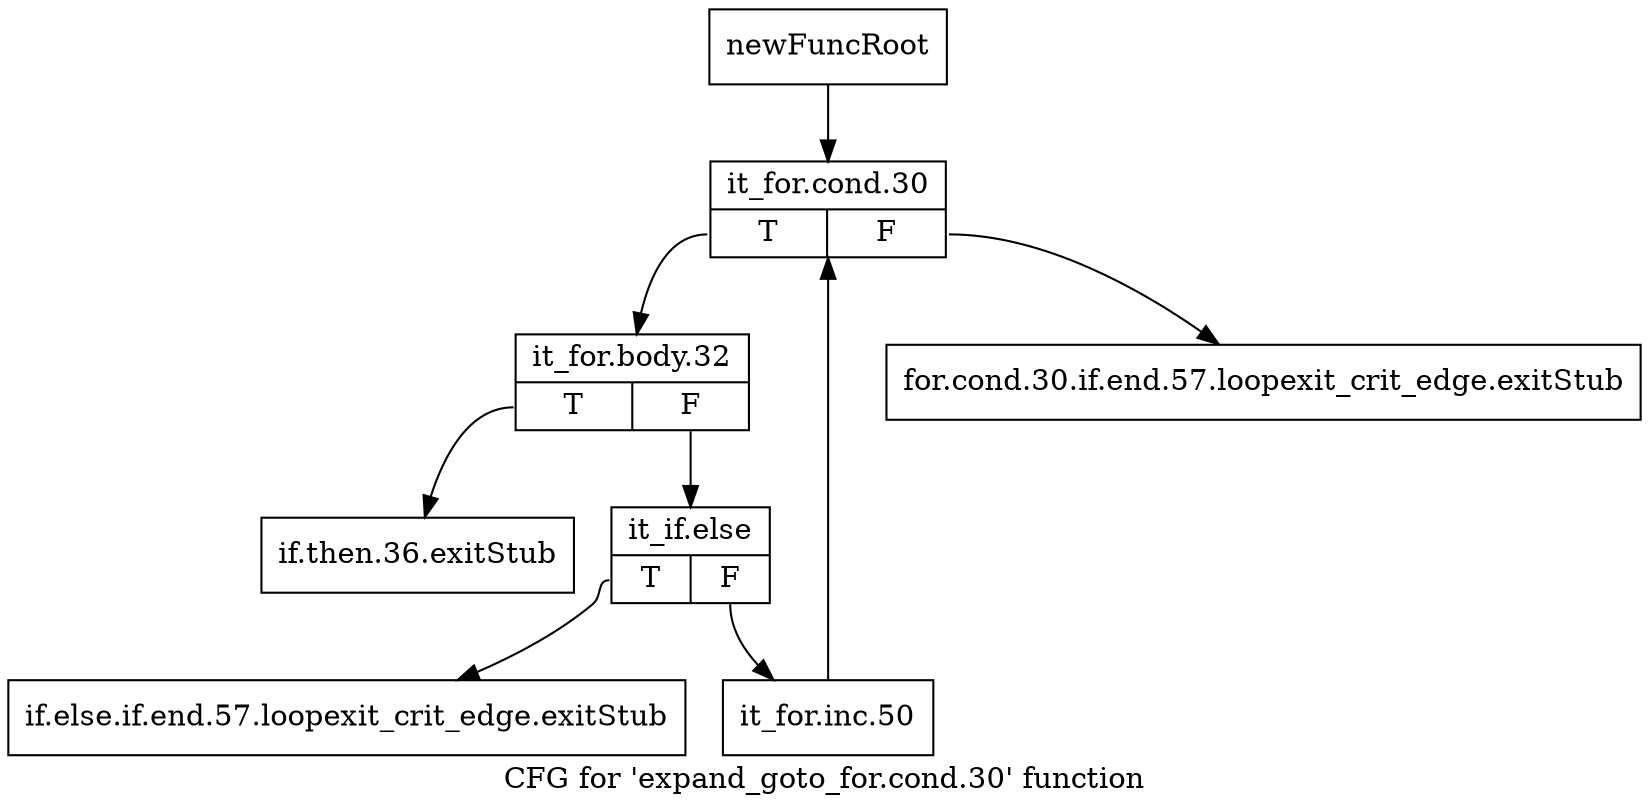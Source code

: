 digraph "CFG for 'expand_goto_for.cond.30' function" {
	label="CFG for 'expand_goto_for.cond.30' function";

	Node0xc365510 [shape=record,label="{newFuncRoot}"];
	Node0xc365510 -> Node0xc3659f0;
	Node0xc365900 [shape=record,label="{for.cond.30.if.end.57.loopexit_crit_edge.exitStub}"];
	Node0xc365950 [shape=record,label="{if.then.36.exitStub}"];
	Node0xc3659a0 [shape=record,label="{if.else.if.end.57.loopexit_crit_edge.exitStub}"];
	Node0xc3659f0 [shape=record,label="{it_for.cond.30|{<s0>T|<s1>F}}"];
	Node0xc3659f0:s0 -> Node0xc365a40;
	Node0xc3659f0:s1 -> Node0xc365900;
	Node0xc365a40 [shape=record,label="{it_for.body.32|{<s0>T|<s1>F}}"];
	Node0xc365a40:s0 -> Node0xc365950;
	Node0xc365a40:s1 -> Node0xc365a90;
	Node0xc365a90 [shape=record,label="{it_if.else|{<s0>T|<s1>F}}"];
	Node0xc365a90:s0 -> Node0xc3659a0;
	Node0xc365a90:s1 -> Node0xc365ae0;
	Node0xc365ae0 [shape=record,label="{it_for.inc.50}"];
	Node0xc365ae0 -> Node0xc3659f0;
}
